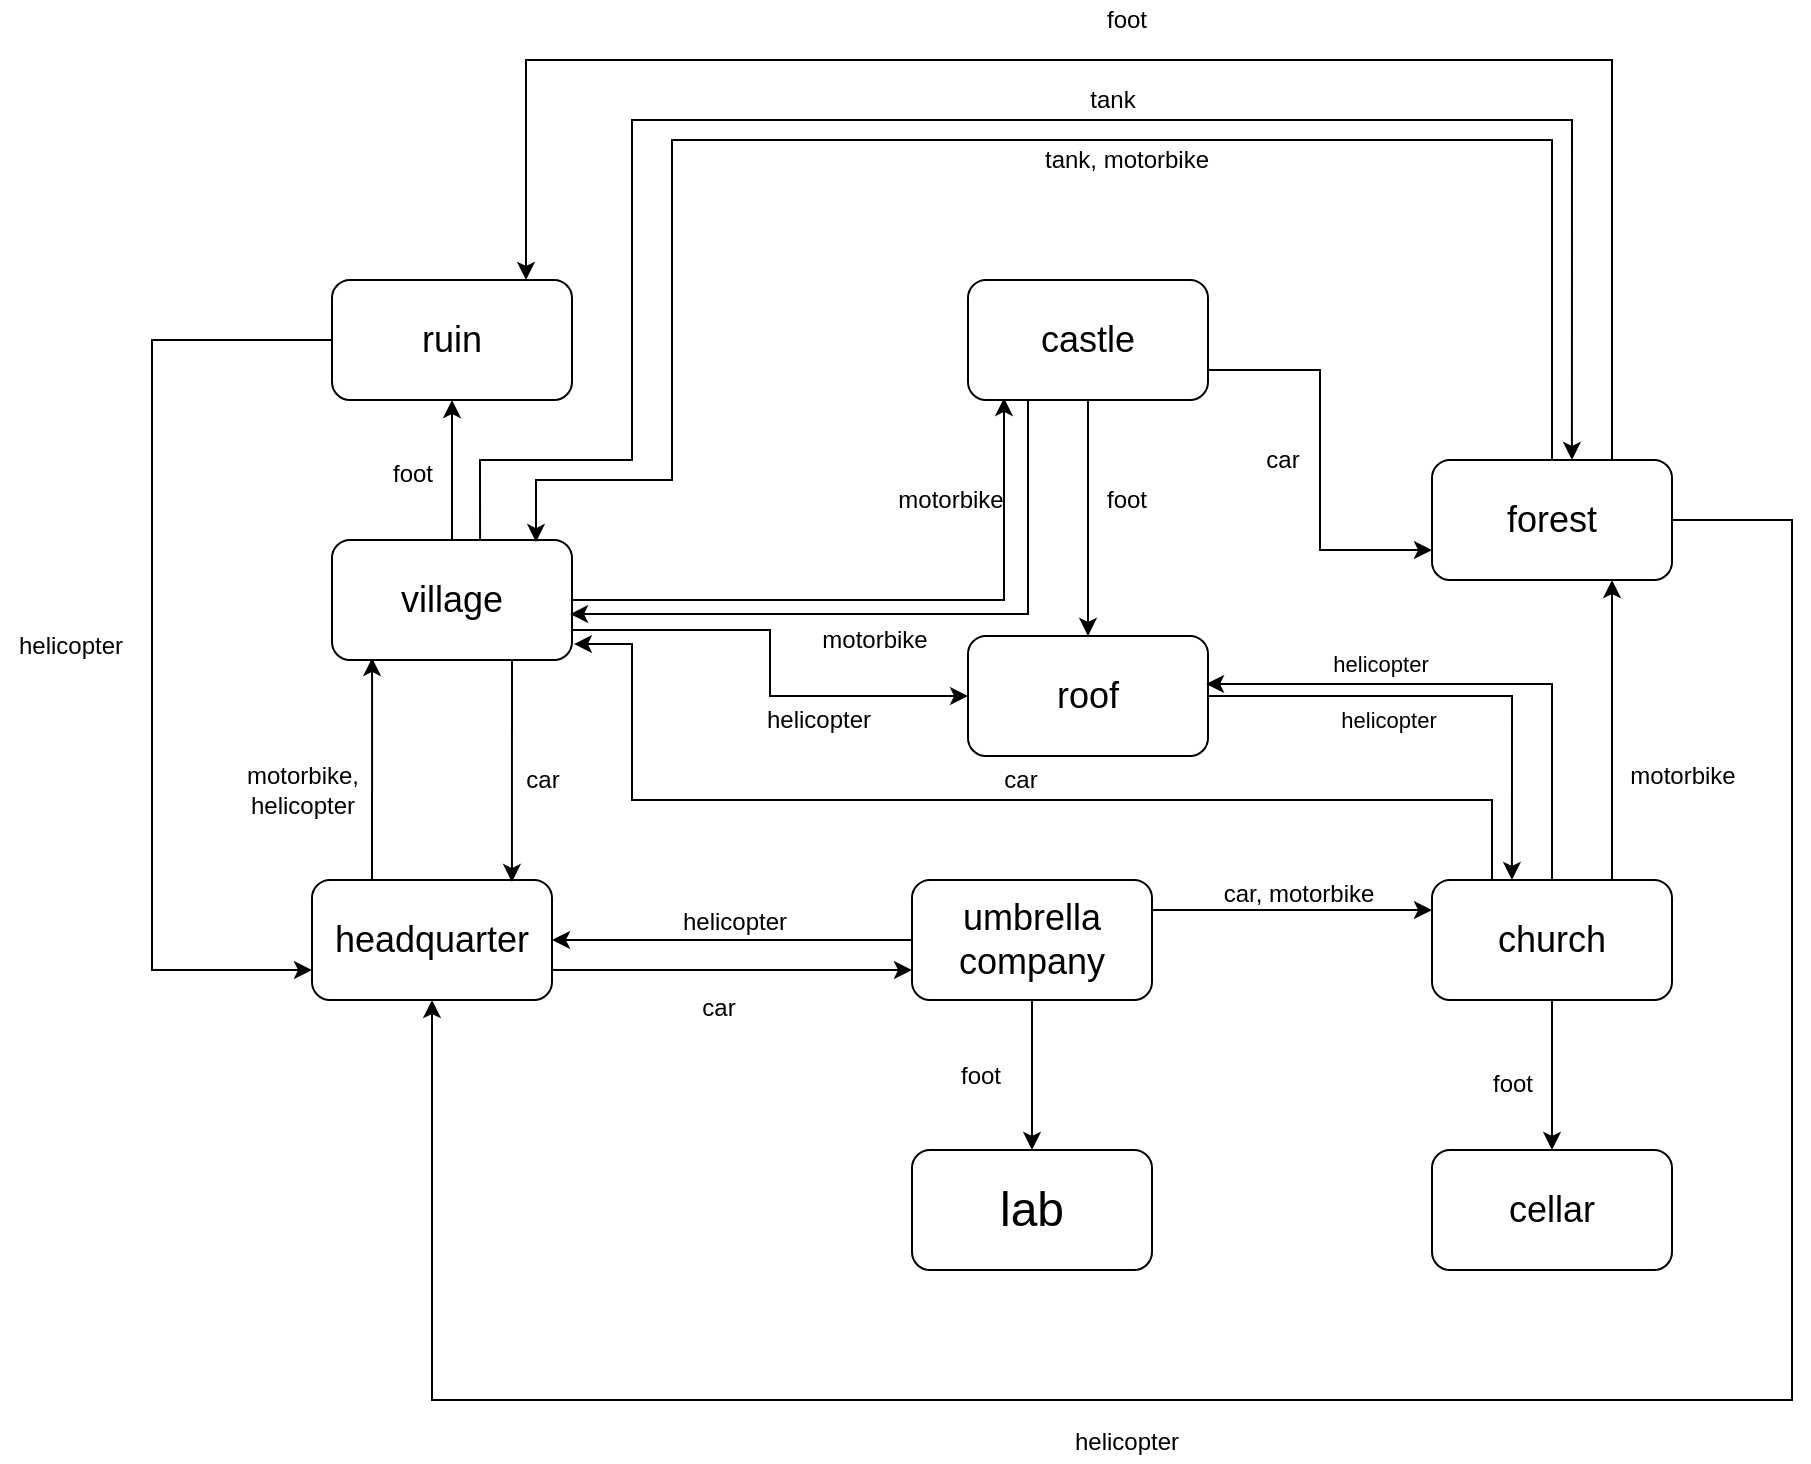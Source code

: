 <mxfile version="13.0.6" type="github"><diagram id="C5RBs43oDa-KdzZeNtuy" name="Page-1"><mxGraphModel dx="1653" dy="1860" grid="1" gridSize="10" guides="1" tooltips="1" connect="1" arrows="1" fold="1" page="1" pageScale="1" pageWidth="827" pageHeight="1169" math="0" shadow="0"><root><mxCell id="WIyWlLk6GJQsqaUBKTNV-0"/><mxCell id="WIyWlLk6GJQsqaUBKTNV-1" parent="WIyWlLk6GJQsqaUBKTNV-0"/><mxCell id="Qaua3pq4yem5n6teV59A-20" style="edgeStyle=orthogonalEdgeStyle;rounded=0;orthogonalLoop=1;jettySize=auto;html=1;exitX=1;exitY=0.75;exitDx=0;exitDy=0;entryX=0;entryY=0.75;entryDx=0;entryDy=0;" edge="1" parent="WIyWlLk6GJQsqaUBKTNV-1" source="Qaua3pq4yem5n6teV59A-9" target="Qaua3pq4yem5n6teV59A-10"><mxGeometry relative="1" as="geometry"/></mxCell><mxCell id="Qaua3pq4yem5n6teV59A-24" style="edgeStyle=orthogonalEdgeStyle;rounded=0;orthogonalLoop=1;jettySize=auto;html=1;exitX=0.25;exitY=0;exitDx=0;exitDy=0;entryX=0.167;entryY=0.983;entryDx=0;entryDy=0;entryPerimeter=0;" edge="1" parent="WIyWlLk6GJQsqaUBKTNV-1" source="Qaua3pq4yem5n6teV59A-9" target="Qaua3pq4yem5n6teV59A-11"><mxGeometry relative="1" as="geometry"/></mxCell><mxCell id="Qaua3pq4yem5n6teV59A-9" value="&lt;font style=&quot;font-size: 18px&quot;&gt;headquarter&lt;/font&gt;" style="rounded=1;whiteSpace=wrap;html=1;" vertex="1" parent="WIyWlLk6GJQsqaUBKTNV-1"><mxGeometry x="60" y="420" width="120" height="60" as="geometry"/></mxCell><mxCell id="Qaua3pq4yem5n6teV59A-22" style="edgeStyle=orthogonalEdgeStyle;rounded=0;orthogonalLoop=1;jettySize=auto;html=1;entryX=1;entryY=0.5;entryDx=0;entryDy=0;" edge="1" parent="WIyWlLk6GJQsqaUBKTNV-1" source="Qaua3pq4yem5n6teV59A-10" target="Qaua3pq4yem5n6teV59A-9"><mxGeometry relative="1" as="geometry"/></mxCell><mxCell id="Qaua3pq4yem5n6teV59A-32" style="edgeStyle=orthogonalEdgeStyle;rounded=0;orthogonalLoop=1;jettySize=auto;html=1;exitX=1;exitY=0.25;exitDx=0;exitDy=0;entryX=0;entryY=0.25;entryDx=0;entryDy=0;" edge="1" parent="WIyWlLk6GJQsqaUBKTNV-1" source="Qaua3pq4yem5n6teV59A-10" target="Qaua3pq4yem5n6teV59A-17"><mxGeometry relative="1" as="geometry"/></mxCell><mxCell id="Qaua3pq4yem5n6teV59A-35" style="edgeStyle=orthogonalEdgeStyle;rounded=0;orthogonalLoop=1;jettySize=auto;html=1;entryX=0.5;entryY=0;entryDx=0;entryDy=0;" edge="1" parent="WIyWlLk6GJQsqaUBKTNV-1" source="Qaua3pq4yem5n6teV59A-10" target="Qaua3pq4yem5n6teV59A-18"><mxGeometry relative="1" as="geometry"/></mxCell><mxCell id="Qaua3pq4yem5n6teV59A-10" value="&lt;font style=&quot;font-size: 18px&quot;&gt;umbrella company&lt;/font&gt;" style="rounded=1;whiteSpace=wrap;html=1;" vertex="1" parent="WIyWlLk6GJQsqaUBKTNV-1"><mxGeometry x="360" y="420" width="120" height="60" as="geometry"/></mxCell><mxCell id="Qaua3pq4yem5n6teV59A-26" style="edgeStyle=orthogonalEdgeStyle;rounded=0;orthogonalLoop=1;jettySize=auto;html=1;exitX=0.75;exitY=1;exitDx=0;exitDy=0;entryX=0.833;entryY=0.017;entryDx=0;entryDy=0;entryPerimeter=0;" edge="1" parent="WIyWlLk6GJQsqaUBKTNV-1" source="Qaua3pq4yem5n6teV59A-11" target="Qaua3pq4yem5n6teV59A-9"><mxGeometry relative="1" as="geometry"/></mxCell><mxCell id="Qaua3pq4yem5n6teV59A-43" value="" style="edgeStyle=orthogonalEdgeStyle;rounded=0;orthogonalLoop=1;jettySize=auto;html=1;" edge="1" parent="WIyWlLk6GJQsqaUBKTNV-1" source="Qaua3pq4yem5n6teV59A-11" target="Qaua3pq4yem5n6teV59A-13"><mxGeometry relative="1" as="geometry"/></mxCell><mxCell id="Qaua3pq4yem5n6teV59A-47" style="edgeStyle=orthogonalEdgeStyle;rounded=0;orthogonalLoop=1;jettySize=auto;html=1;exitX=0.617;exitY=0;exitDx=0;exitDy=0;entryX=0.583;entryY=0;entryDx=0;entryDy=0;entryPerimeter=0;exitPerimeter=0;" edge="1" parent="WIyWlLk6GJQsqaUBKTNV-1" source="Qaua3pq4yem5n6teV59A-11" target="Qaua3pq4yem5n6teV59A-12"><mxGeometry relative="1" as="geometry"><Array as="points"><mxPoint x="144" y="210"/><mxPoint x="220" y="210"/><mxPoint x="220" y="40"/><mxPoint x="690" y="40"/></Array></mxGeometry></mxCell><mxCell id="Qaua3pq4yem5n6teV59A-65" style="edgeStyle=orthogonalEdgeStyle;rounded=0;orthogonalLoop=1;jettySize=auto;html=1;exitX=1;exitY=0.75;exitDx=0;exitDy=0;entryX=0;entryY=0.5;entryDx=0;entryDy=0;" edge="1" parent="WIyWlLk6GJQsqaUBKTNV-1" source="Qaua3pq4yem5n6teV59A-11" target="Qaua3pq4yem5n6teV59A-16"><mxGeometry relative="1" as="geometry"/></mxCell><mxCell id="Qaua3pq4yem5n6teV59A-67" style="edgeStyle=orthogonalEdgeStyle;rounded=0;orthogonalLoop=1;jettySize=auto;html=1;entryX=0.15;entryY=0.983;entryDx=0;entryDy=0;entryPerimeter=0;" edge="1" parent="WIyWlLk6GJQsqaUBKTNV-1" source="Qaua3pq4yem5n6teV59A-11" target="Qaua3pq4yem5n6teV59A-15"><mxGeometry relative="1" as="geometry"/></mxCell><mxCell id="Qaua3pq4yem5n6teV59A-11" value="&lt;font style=&quot;font-size: 18px&quot;&gt;village&lt;/font&gt;" style="rounded=1;whiteSpace=wrap;html=1;" vertex="1" parent="WIyWlLk6GJQsqaUBKTNV-1"><mxGeometry x="70" y="250" width="120" height="60" as="geometry"/></mxCell><mxCell id="Qaua3pq4yem5n6teV59A-52" style="edgeStyle=orthogonalEdgeStyle;rounded=0;orthogonalLoop=1;jettySize=auto;html=1;entryX=0.5;entryY=1;entryDx=0;entryDy=0;" edge="1" parent="WIyWlLk6GJQsqaUBKTNV-1" source="Qaua3pq4yem5n6teV59A-12" target="Qaua3pq4yem5n6teV59A-9"><mxGeometry relative="1" as="geometry"><Array as="points"><mxPoint x="800" y="240"/><mxPoint x="800" y="680"/><mxPoint x="120" y="680"/></Array></mxGeometry></mxCell><mxCell id="Qaua3pq4yem5n6teV59A-54" style="edgeStyle=orthogonalEdgeStyle;rounded=0;orthogonalLoop=1;jettySize=auto;html=1;entryX=0.85;entryY=0.017;entryDx=0;entryDy=0;entryPerimeter=0;" edge="1" parent="WIyWlLk6GJQsqaUBKTNV-1" source="Qaua3pq4yem5n6teV59A-12" target="Qaua3pq4yem5n6teV59A-11"><mxGeometry relative="1" as="geometry"><Array as="points"><mxPoint x="680" y="50"/><mxPoint x="240" y="50"/><mxPoint x="240" y="220"/><mxPoint x="172" y="220"/></Array></mxGeometry></mxCell><mxCell id="Qaua3pq4yem5n6teV59A-56" style="edgeStyle=orthogonalEdgeStyle;rounded=0;orthogonalLoop=1;jettySize=auto;html=1;exitX=0.75;exitY=0;exitDx=0;exitDy=0;" edge="1" parent="WIyWlLk6GJQsqaUBKTNV-1" source="Qaua3pq4yem5n6teV59A-12"><mxGeometry relative="1" as="geometry"><mxPoint x="167" y="120" as="targetPoint"/><Array as="points"><mxPoint x="710" y="10"/><mxPoint x="167" y="10"/></Array></mxGeometry></mxCell><mxCell id="Qaua3pq4yem5n6teV59A-12" value="&lt;font style=&quot;font-size: 18px&quot;&gt;forest&lt;/font&gt;" style="rounded=1;whiteSpace=wrap;html=1;" vertex="1" parent="WIyWlLk6GJQsqaUBKTNV-1"><mxGeometry x="620" y="210" width="120" height="60" as="geometry"/></mxCell><mxCell id="Qaua3pq4yem5n6teV59A-70" style="edgeStyle=orthogonalEdgeStyle;rounded=0;orthogonalLoop=1;jettySize=auto;html=1;entryX=0;entryY=0.75;entryDx=0;entryDy=0;" edge="1" parent="WIyWlLk6GJQsqaUBKTNV-1" source="Qaua3pq4yem5n6teV59A-13" target="Qaua3pq4yem5n6teV59A-9"><mxGeometry relative="1" as="geometry"><Array as="points"><mxPoint x="-20" y="150"/><mxPoint x="-20" y="465"/></Array></mxGeometry></mxCell><mxCell id="Qaua3pq4yem5n6teV59A-13" value="&lt;font style=&quot;font-size: 18px&quot;&gt;ruin&lt;/font&gt;" style="rounded=1;whiteSpace=wrap;html=1;" vertex="1" parent="WIyWlLk6GJQsqaUBKTNV-1"><mxGeometry x="70" y="120" width="120" height="60" as="geometry"/></mxCell><mxCell id="Qaua3pq4yem5n6teV59A-14" value="&lt;font style=&quot;font-size: 18px&quot;&gt;cellar&lt;/font&gt;" style="rounded=1;whiteSpace=wrap;html=1;" vertex="1" parent="WIyWlLk6GJQsqaUBKTNV-1"><mxGeometry x="620" y="555" width="120" height="60" as="geometry"/></mxCell><mxCell id="Qaua3pq4yem5n6teV59A-64" style="edgeStyle=orthogonalEdgeStyle;rounded=0;orthogonalLoop=1;jettySize=auto;html=1;entryX=0.5;entryY=0;entryDx=0;entryDy=0;" edge="1" parent="WIyWlLk6GJQsqaUBKTNV-1" source="Qaua3pq4yem5n6teV59A-15" target="Qaua3pq4yem5n6teV59A-16"><mxGeometry relative="1" as="geometry"/></mxCell><mxCell id="Qaua3pq4yem5n6teV59A-66" style="edgeStyle=orthogonalEdgeStyle;rounded=0;orthogonalLoop=1;jettySize=auto;html=1;exitX=0.25;exitY=1;exitDx=0;exitDy=0;entryX=0.992;entryY=0.617;entryDx=0;entryDy=0;entryPerimeter=0;" edge="1" parent="WIyWlLk6GJQsqaUBKTNV-1" source="Qaua3pq4yem5n6teV59A-15" target="Qaua3pq4yem5n6teV59A-11"><mxGeometry relative="1" as="geometry"/></mxCell><mxCell id="Qaua3pq4yem5n6teV59A-68" style="edgeStyle=orthogonalEdgeStyle;rounded=0;orthogonalLoop=1;jettySize=auto;html=1;exitX=1;exitY=0.75;exitDx=0;exitDy=0;entryX=0;entryY=0.75;entryDx=0;entryDy=0;" edge="1" parent="WIyWlLk6GJQsqaUBKTNV-1" source="Qaua3pq4yem5n6teV59A-15" target="Qaua3pq4yem5n6teV59A-12"><mxGeometry relative="1" as="geometry"/></mxCell><mxCell id="Qaua3pq4yem5n6teV59A-15" value="&lt;font style=&quot;font-size: 18px&quot;&gt;castle&lt;/font&gt;" style="rounded=1;whiteSpace=wrap;html=1;" vertex="1" parent="WIyWlLk6GJQsqaUBKTNV-1"><mxGeometry x="388" y="120" width="120" height="60" as="geometry"/></mxCell><mxCell id="Qaua3pq4yem5n6teV59A-72" style="edgeStyle=orthogonalEdgeStyle;rounded=0;orthogonalLoop=1;jettySize=auto;html=1;entryX=0.333;entryY=0;entryDx=0;entryDy=0;entryPerimeter=0;" edge="1" parent="WIyWlLk6GJQsqaUBKTNV-1" source="Qaua3pq4yem5n6teV59A-16" target="Qaua3pq4yem5n6teV59A-17"><mxGeometry relative="1" as="geometry"/></mxCell><mxCell id="Qaua3pq4yem5n6teV59A-16" value="&lt;font style=&quot;font-size: 18px&quot;&gt;roof&lt;/font&gt;" style="rounded=1;whiteSpace=wrap;html=1;" vertex="1" parent="WIyWlLk6GJQsqaUBKTNV-1"><mxGeometry x="388" y="298" width="120" height="60" as="geometry"/></mxCell><mxCell id="Qaua3pq4yem5n6teV59A-34" style="edgeStyle=orthogonalEdgeStyle;rounded=0;orthogonalLoop=1;jettySize=auto;html=1;entryX=0.5;entryY=0;entryDx=0;entryDy=0;" edge="1" parent="WIyWlLk6GJQsqaUBKTNV-1" source="Qaua3pq4yem5n6teV59A-17" target="Qaua3pq4yem5n6teV59A-14"><mxGeometry relative="1" as="geometry"/></mxCell><mxCell id="Qaua3pq4yem5n6teV59A-37" style="edgeStyle=orthogonalEdgeStyle;rounded=0;orthogonalLoop=1;jettySize=auto;html=1;exitX=0.75;exitY=0;exitDx=0;exitDy=0;entryX=0.75;entryY=1;entryDx=0;entryDy=0;" edge="1" parent="WIyWlLk6GJQsqaUBKTNV-1" source="Qaua3pq4yem5n6teV59A-17" target="Qaua3pq4yem5n6teV59A-12"><mxGeometry relative="1" as="geometry"/></mxCell><mxCell id="Qaua3pq4yem5n6teV59A-39" style="edgeStyle=orthogonalEdgeStyle;rounded=0;orthogonalLoop=1;jettySize=auto;html=1;exitX=0.25;exitY=0;exitDx=0;exitDy=0;entryX=1.008;entryY=0.867;entryDx=0;entryDy=0;entryPerimeter=0;" edge="1" parent="WIyWlLk6GJQsqaUBKTNV-1" source="Qaua3pq4yem5n6teV59A-17" target="Qaua3pq4yem5n6teV59A-11"><mxGeometry relative="1" as="geometry"><Array as="points"><mxPoint x="650" y="380"/><mxPoint x="220" y="380"/><mxPoint x="220" y="302"/></Array></mxGeometry></mxCell><mxCell id="Qaua3pq4yem5n6teV59A-41" style="edgeStyle=orthogonalEdgeStyle;rounded=0;orthogonalLoop=1;jettySize=auto;html=1;entryX=0.992;entryY=0.4;entryDx=0;entryDy=0;entryPerimeter=0;" edge="1" parent="WIyWlLk6GJQsqaUBKTNV-1" source="Qaua3pq4yem5n6teV59A-17" target="Qaua3pq4yem5n6teV59A-16"><mxGeometry relative="1" as="geometry"><Array as="points"><mxPoint x="680" y="322"/></Array></mxGeometry></mxCell><mxCell id="Qaua3pq4yem5n6teV59A-42" value="helicopter" style="edgeLabel;html=1;align=center;verticalAlign=middle;resizable=0;points=[];" vertex="1" connectable="0" parent="Qaua3pq4yem5n6teV59A-41"><mxGeometry x="0.639" y="-4" relative="1" as="geometry"><mxPoint x="42" y="22" as="offset"/></mxGeometry></mxCell><mxCell id="Qaua3pq4yem5n6teV59A-17" value="&lt;font style=&quot;font-size: 18px&quot;&gt;church&lt;/font&gt;" style="rounded=1;whiteSpace=wrap;html=1;" vertex="1" parent="WIyWlLk6GJQsqaUBKTNV-1"><mxGeometry x="620" y="420" width="120" height="60" as="geometry"/></mxCell><mxCell id="Qaua3pq4yem5n6teV59A-18" value="&lt;font style=&quot;font-size: 24px&quot;&gt;lab&lt;/font&gt;" style="rounded=1;whiteSpace=wrap;html=1;" vertex="1" parent="WIyWlLk6GJQsqaUBKTNV-1"><mxGeometry x="360" y="555" width="120" height="60" as="geometry"/></mxCell><mxCell id="Qaua3pq4yem5n6teV59A-21" value="car" style="text;html=1;align=center;verticalAlign=middle;resizable=0;points=[];autosize=1;" vertex="1" parent="WIyWlLk6GJQsqaUBKTNV-1"><mxGeometry x="248" y="474" width="30" height="20" as="geometry"/></mxCell><mxCell id="Qaua3pq4yem5n6teV59A-23" value="helicopter" style="text;html=1;align=center;verticalAlign=middle;resizable=0;points=[];autosize=1;" vertex="1" parent="WIyWlLk6GJQsqaUBKTNV-1"><mxGeometry x="236" y="431" width="70" height="20" as="geometry"/></mxCell><mxCell id="Qaua3pq4yem5n6teV59A-25" value="motorbike,&lt;br&gt;helicopter" style="text;html=1;align=center;verticalAlign=middle;resizable=0;points=[];autosize=1;" vertex="1" parent="WIyWlLk6GJQsqaUBKTNV-1"><mxGeometry x="20" y="360" width="70" height="30" as="geometry"/></mxCell><mxCell id="Qaua3pq4yem5n6teV59A-27" value="car" style="text;html=1;align=center;verticalAlign=middle;resizable=0;points=[];autosize=1;" vertex="1" parent="WIyWlLk6GJQsqaUBKTNV-1"><mxGeometry x="160" y="360" width="30" height="20" as="geometry"/></mxCell><mxCell id="Qaua3pq4yem5n6teV59A-31" value="foot" style="text;html=1;align=center;verticalAlign=middle;resizable=0;points=[];autosize=1;" vertex="1" parent="WIyWlLk6GJQsqaUBKTNV-1"><mxGeometry x="374" y="508" width="40" height="20" as="geometry"/></mxCell><mxCell id="Qaua3pq4yem5n6teV59A-33" value="car, motorbike" style="text;html=1;align=center;verticalAlign=middle;resizable=0;points=[];autosize=1;" vertex="1" parent="WIyWlLk6GJQsqaUBKTNV-1"><mxGeometry x="508" y="417" width="90" height="20" as="geometry"/></mxCell><mxCell id="Qaua3pq4yem5n6teV59A-36" value="foot" style="text;html=1;align=center;verticalAlign=middle;resizable=0;points=[];autosize=1;" vertex="1" parent="WIyWlLk6GJQsqaUBKTNV-1"><mxGeometry x="640" y="512" width="40" height="20" as="geometry"/></mxCell><mxCell id="Qaua3pq4yem5n6teV59A-38" value="motorbike" style="text;html=1;align=center;verticalAlign=middle;resizable=0;points=[];autosize=1;" vertex="1" parent="WIyWlLk6GJQsqaUBKTNV-1"><mxGeometry x="710" y="358" width="70" height="20" as="geometry"/></mxCell><mxCell id="Qaua3pq4yem5n6teV59A-40" value="car" style="text;html=1;align=center;verticalAlign=middle;resizable=0;points=[];autosize=1;" vertex="1" parent="WIyWlLk6GJQsqaUBKTNV-1"><mxGeometry x="399" y="360" width="30" height="20" as="geometry"/></mxCell><mxCell id="Qaua3pq4yem5n6teV59A-44" value="foot" style="text;html=1;align=center;verticalAlign=middle;resizable=0;points=[];autosize=1;" vertex="1" parent="WIyWlLk6GJQsqaUBKTNV-1"><mxGeometry x="90" y="207" width="40" height="20" as="geometry"/></mxCell><mxCell id="Qaua3pq4yem5n6teV59A-46" value="motorbike" style="text;html=1;align=center;verticalAlign=middle;resizable=0;points=[];autosize=1;" vertex="1" parent="WIyWlLk6GJQsqaUBKTNV-1"><mxGeometry x="344" y="220" width="70" height="20" as="geometry"/></mxCell><mxCell id="Qaua3pq4yem5n6teV59A-48" value="tank" style="text;html=1;align=center;verticalAlign=middle;resizable=0;points=[];autosize=1;" vertex="1" parent="WIyWlLk6GJQsqaUBKTNV-1"><mxGeometry x="440" y="20" width="40" height="20" as="geometry"/></mxCell><mxCell id="Qaua3pq4yem5n6teV59A-51" value="helicopter" style="text;html=1;align=center;verticalAlign=middle;resizable=0;points=[];autosize=1;" vertex="1" parent="WIyWlLk6GJQsqaUBKTNV-1"><mxGeometry x="278" y="330" width="70" height="20" as="geometry"/></mxCell><mxCell id="Qaua3pq4yem5n6teV59A-53" value="helicopter" style="text;html=1;align=center;verticalAlign=middle;resizable=0;points=[];autosize=1;" vertex="1" parent="WIyWlLk6GJQsqaUBKTNV-1"><mxGeometry x="432" y="691" width="70" height="20" as="geometry"/></mxCell><mxCell id="Qaua3pq4yem5n6teV59A-55" value="tank, motorbike" style="text;html=1;align=center;verticalAlign=middle;resizable=0;points=[];autosize=1;" vertex="1" parent="WIyWlLk6GJQsqaUBKTNV-1"><mxGeometry x="417" y="50" width="100" height="20" as="geometry"/></mxCell><mxCell id="Qaua3pq4yem5n6teV59A-57" value="foot" style="text;html=1;align=center;verticalAlign=middle;resizable=0;points=[];autosize=1;" vertex="1" parent="WIyWlLk6GJQsqaUBKTNV-1"><mxGeometry x="447" y="-20" width="40" height="20" as="geometry"/></mxCell><mxCell id="Qaua3pq4yem5n6teV59A-59" value="motorbike" style="text;html=1;align=center;verticalAlign=middle;resizable=0;points=[];autosize=1;" vertex="1" parent="WIyWlLk6GJQsqaUBKTNV-1"><mxGeometry x="306" y="290" width="70" height="20" as="geometry"/></mxCell><mxCell id="Qaua3pq4yem5n6teV59A-61" value="foot" style="text;html=1;align=center;verticalAlign=middle;resizable=0;points=[];autosize=1;" vertex="1" parent="WIyWlLk6GJQsqaUBKTNV-1"><mxGeometry x="447" y="220" width="40" height="20" as="geometry"/></mxCell><mxCell id="Qaua3pq4yem5n6teV59A-69" value="car" style="text;html=1;align=center;verticalAlign=middle;resizable=0;points=[];autosize=1;" vertex="1" parent="WIyWlLk6GJQsqaUBKTNV-1"><mxGeometry x="530" y="200" width="30" height="20" as="geometry"/></mxCell><mxCell id="Qaua3pq4yem5n6teV59A-71" value="helicopter" style="text;html=1;align=center;verticalAlign=middle;resizable=0;points=[];autosize=1;" vertex="1" parent="WIyWlLk6GJQsqaUBKTNV-1"><mxGeometry x="-96" y="293" width="70" height="20" as="geometry"/></mxCell><mxCell id="Qaua3pq4yem5n6teV59A-73" value="helicopter" style="edgeLabel;html=1;align=center;verticalAlign=middle;resizable=0;points=[];" vertex="1" connectable="0" parent="WIyWlLk6GJQsqaUBKTNV-1"><mxGeometry x="560" y="290" as="geometry"><mxPoint x="34" y="22" as="offset"/></mxGeometry></mxCell></root></mxGraphModel></diagram></mxfile>